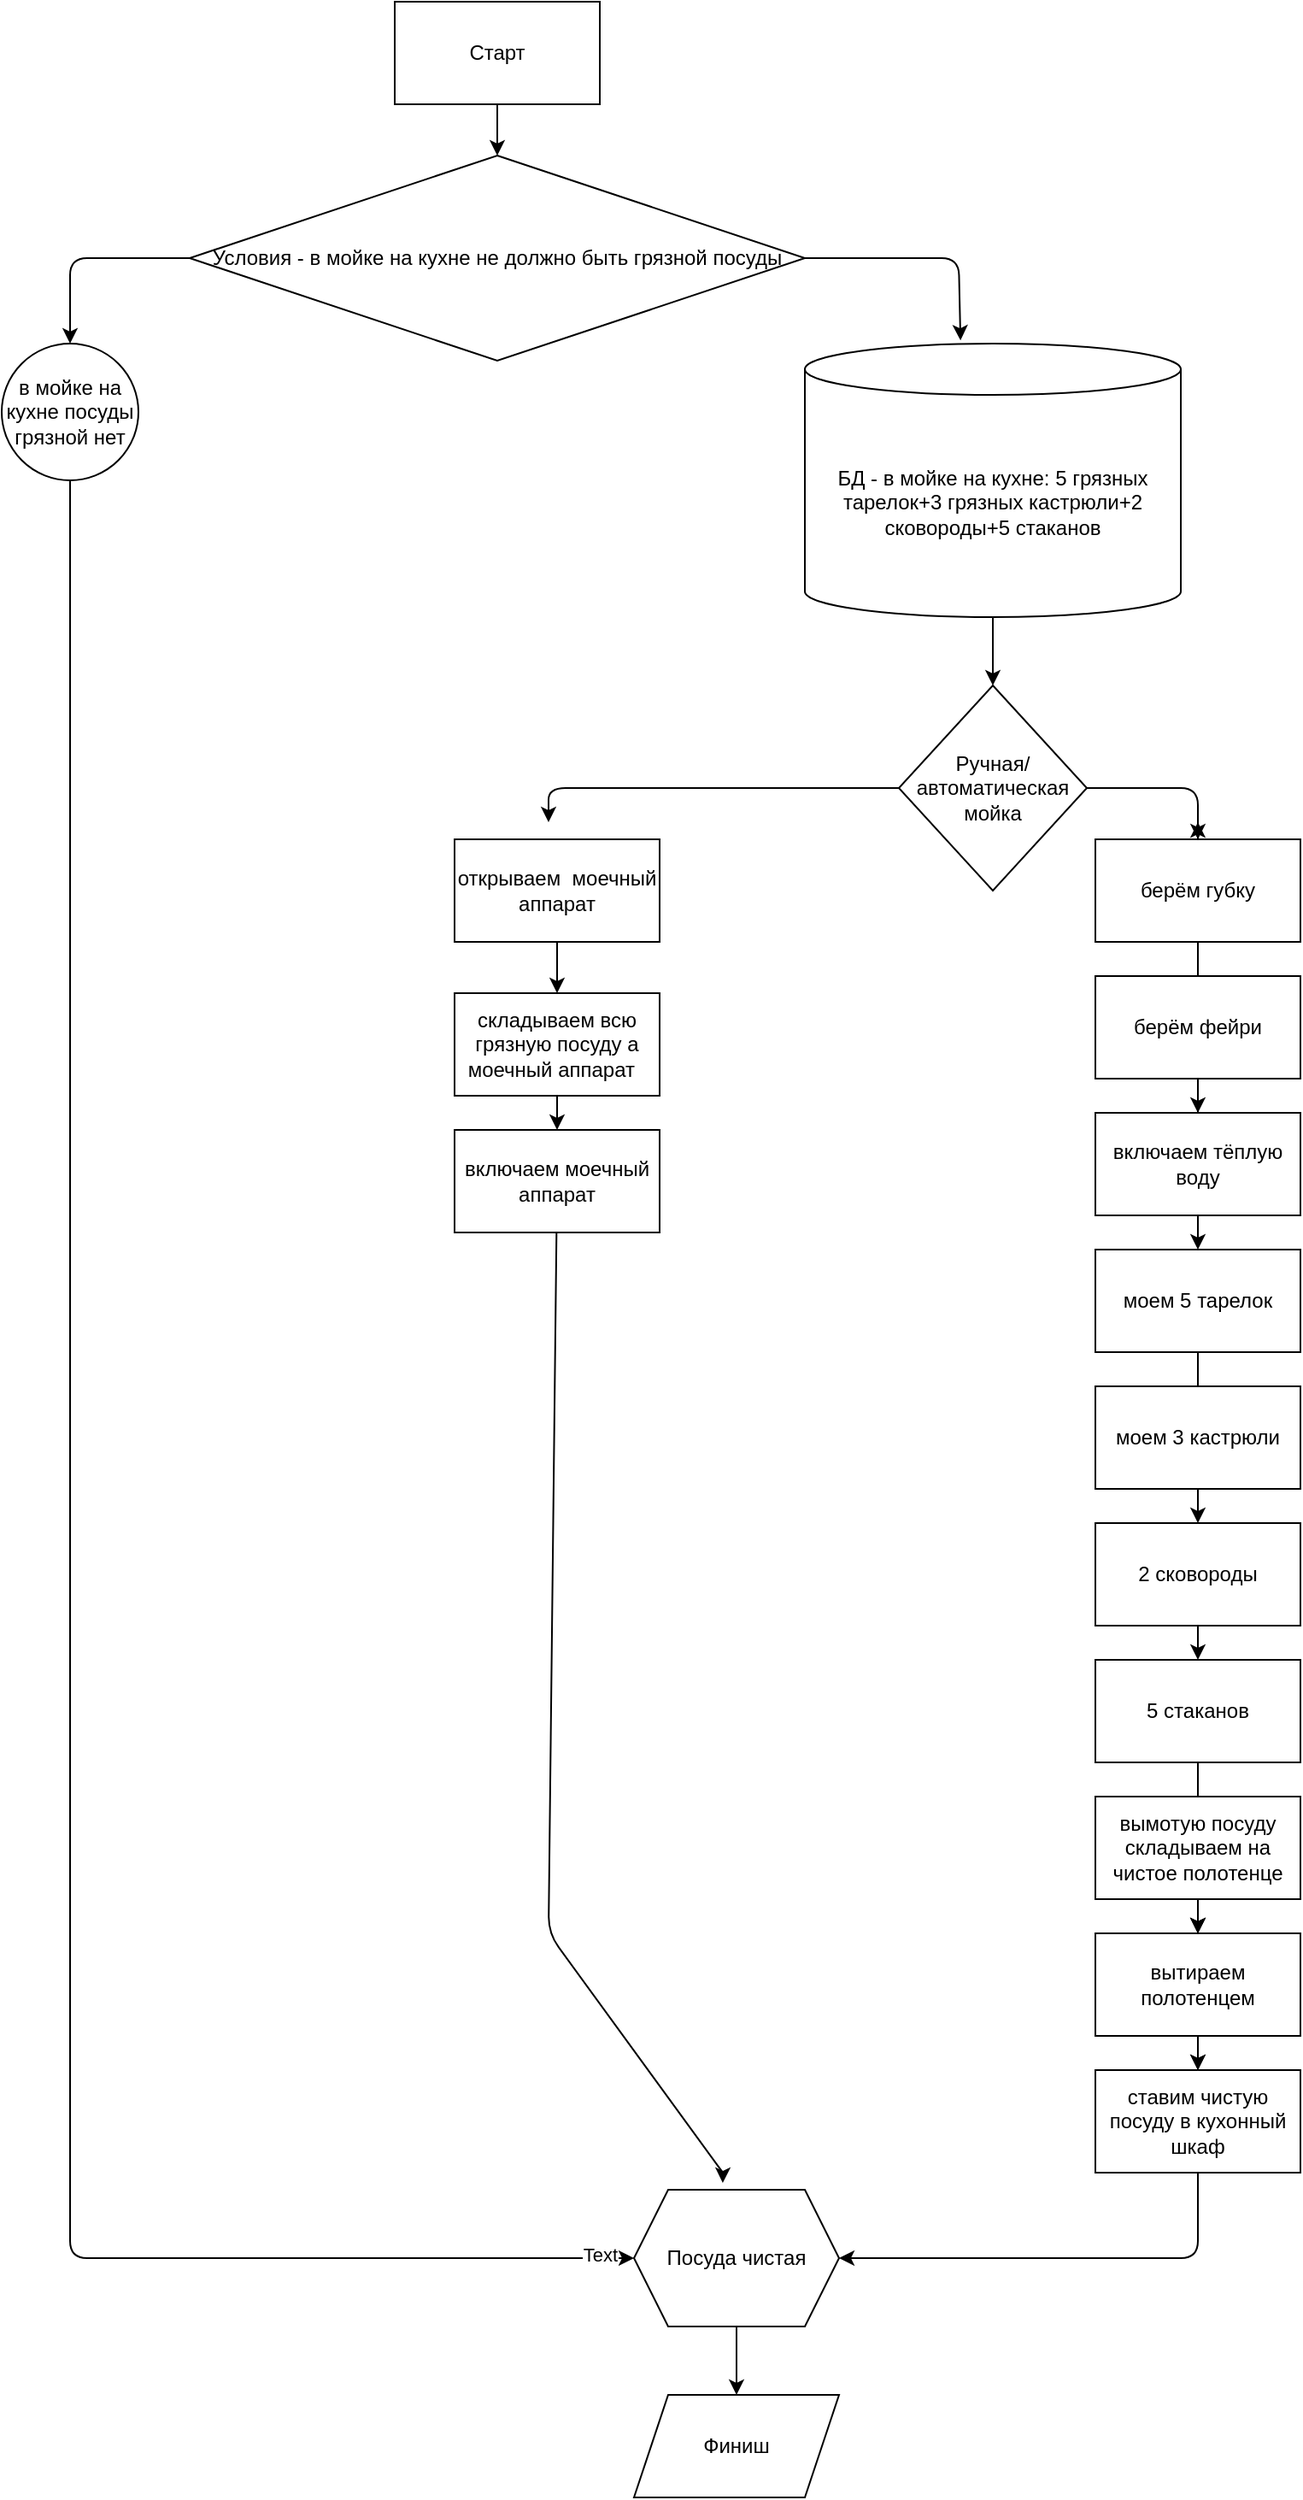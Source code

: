 <mxfile>
  <diagram id="DT4469Z3_HVGLZOXTStl" name="Page-1">
    <mxGraphModel dx="845" dy="727" grid="1" gridSize="10" guides="1" tooltips="1" connect="1" arrows="1" fold="1" page="1" pageScale="1" pageWidth="850" pageHeight="1100" math="0" shadow="0">
      <root>
        <mxCell id="0" />
        <mxCell id="1" parent="0" />
        <mxCell id="19" value="" style="edgeStyle=none;html=1;" edge="1" parent="1" source="2" target="3">
          <mxGeometry relative="1" as="geometry" />
        </mxCell>
        <mxCell id="2" value="Старт" style="rounded=0;whiteSpace=wrap;html=1;" vertex="1" parent="1">
          <mxGeometry x="270" y="40" width="120" height="60" as="geometry" />
        </mxCell>
        <mxCell id="21" style="edgeStyle=none;html=1;entryX=0.414;entryY=-0.012;entryDx=0;entryDy=0;entryPerimeter=0;" edge="1" parent="1" source="3" target="4">
          <mxGeometry relative="1" as="geometry">
            <mxPoint x="600" y="190" as="targetPoint" />
            <Array as="points">
              <mxPoint x="510" y="190" />
              <mxPoint x="600" y="190" />
            </Array>
          </mxGeometry>
        </mxCell>
        <mxCell id="22" style="edgeStyle=none;html=1;entryX=0.5;entryY=0;entryDx=0;entryDy=0;exitX=0;exitY=0.5;exitDx=0;exitDy=0;" edge="1" parent="1" source="3" target="5">
          <mxGeometry relative="1" as="geometry">
            <Array as="points">
              <mxPoint x="80" y="190" />
            </Array>
          </mxGeometry>
        </mxCell>
        <mxCell id="3" value="Условия - в мойке на кухне не должно быть грязной посуды" style="rhombus;whiteSpace=wrap;html=1;" vertex="1" parent="1">
          <mxGeometry x="150" y="130" width="360" height="120" as="geometry" />
        </mxCell>
        <mxCell id="27" style="edgeStyle=none;html=1;" edge="1" parent="1" source="4">
          <mxGeometry relative="1" as="geometry">
            <mxPoint x="620" y="440" as="targetPoint" />
          </mxGeometry>
        </mxCell>
        <mxCell id="4" value="БД - в мойке на кухне: 5 грязных тарелок+3 грязных кастрюли+2 сковороды+5 стаканов" style="shape=cylinder3;whiteSpace=wrap;html=1;boundedLbl=1;backgroundOutline=1;size=15;" vertex="1" parent="1">
          <mxGeometry x="510" y="240" width="220" height="160" as="geometry" />
        </mxCell>
        <mxCell id="23" style="edgeStyle=none;html=1;entryX=0;entryY=0.5;entryDx=0;entryDy=0;" edge="1" parent="1" source="5" target="17">
          <mxGeometry relative="1" as="geometry">
            <mxPoint x="400" y="1360" as="targetPoint" />
            <Array as="points">
              <mxPoint x="80" y="1360" />
            </Array>
          </mxGeometry>
        </mxCell>
        <mxCell id="24" value="Text" style="edgeLabel;html=1;align=center;verticalAlign=middle;resizable=0;points=[];" vertex="1" connectable="0" parent="23">
          <mxGeometry x="0.971" y="2" relative="1" as="geometry">
            <mxPoint as="offset" />
          </mxGeometry>
        </mxCell>
        <mxCell id="5" value="в мойке на кухне посуды грязной нет" style="ellipse;whiteSpace=wrap;html=1;aspect=fixed;" vertex="1" parent="1">
          <mxGeometry x="40" y="240" width="80" height="80" as="geometry" />
        </mxCell>
        <mxCell id="28" style="edgeStyle=none;html=1;" edge="1" parent="1" source="6">
          <mxGeometry relative="1" as="geometry">
            <mxPoint x="740" y="530" as="targetPoint" />
            <Array as="points">
              <mxPoint x="740" y="500" />
            </Array>
          </mxGeometry>
        </mxCell>
        <mxCell id="43" style="edgeStyle=none;html=1;" edge="1" parent="1" source="6">
          <mxGeometry relative="1" as="geometry">
            <mxPoint x="360" y="520" as="targetPoint" />
            <Array as="points">
              <mxPoint x="360" y="500" />
            </Array>
          </mxGeometry>
        </mxCell>
        <mxCell id="6" value="Ручная/автоматическая мойка" style="rhombus;whiteSpace=wrap;html=1;" vertex="1" parent="1">
          <mxGeometry x="565" y="440" width="110" height="120" as="geometry" />
        </mxCell>
        <mxCell id="29" style="edgeStyle=none;html=1;" edge="1" parent="1" source="7">
          <mxGeometry relative="1" as="geometry">
            <mxPoint x="740" y="520" as="targetPoint" />
          </mxGeometry>
        </mxCell>
        <mxCell id="31" value="" style="edgeStyle=none;html=1;" edge="1" parent="1" source="7" target="9">
          <mxGeometry relative="1" as="geometry" />
        </mxCell>
        <mxCell id="7" value="берём губку" style="rounded=0;whiteSpace=wrap;html=1;" vertex="1" parent="1">
          <mxGeometry x="680" y="530" width="120" height="60" as="geometry" />
        </mxCell>
        <mxCell id="32" value="" style="edgeStyle=none;html=1;" edge="1" parent="1" source="8" target="10">
          <mxGeometry relative="1" as="geometry" />
        </mxCell>
        <mxCell id="8" value="берём фейри" style="rounded=0;whiteSpace=wrap;html=1;" vertex="1" parent="1">
          <mxGeometry x="680" y="610" width="120" height="60" as="geometry" />
        </mxCell>
        <mxCell id="9" value="включаем тёплую воду" style="rounded=0;whiteSpace=wrap;html=1;" vertex="1" parent="1">
          <mxGeometry x="680" y="690" width="120" height="60" as="geometry" />
        </mxCell>
        <mxCell id="33" value="" style="edgeStyle=none;html=1;" edge="1" parent="1" source="10" target="12">
          <mxGeometry relative="1" as="geometry" />
        </mxCell>
        <mxCell id="10" value="моем 5 тарелок" style="rounded=0;whiteSpace=wrap;html=1;" vertex="1" parent="1">
          <mxGeometry x="680" y="770" width="120" height="60" as="geometry" />
        </mxCell>
        <mxCell id="11" value="моем 3 кастрюли" style="rounded=0;whiteSpace=wrap;html=1;" vertex="1" parent="1">
          <mxGeometry x="680" y="850" width="120" height="60" as="geometry" />
        </mxCell>
        <mxCell id="36" style="edgeStyle=none;html=1;entryX=0.5;entryY=0;entryDx=0;entryDy=0;" edge="1" parent="1" source="12" target="13">
          <mxGeometry relative="1" as="geometry" />
        </mxCell>
        <mxCell id="12" value="2 сковороды" style="rounded=0;whiteSpace=wrap;html=1;" vertex="1" parent="1">
          <mxGeometry x="680" y="930" width="120" height="60" as="geometry" />
        </mxCell>
        <mxCell id="38" value="" style="edgeStyle=none;html=1;" edge="1" parent="1" source="13" target="15">
          <mxGeometry relative="1" as="geometry" />
        </mxCell>
        <mxCell id="39" value="" style="edgeStyle=none;html=1;" edge="1" parent="1" source="13" target="15">
          <mxGeometry relative="1" as="geometry" />
        </mxCell>
        <mxCell id="13" value="5 стаканов" style="rounded=0;whiteSpace=wrap;html=1;" vertex="1" parent="1">
          <mxGeometry x="680" y="1010" width="120" height="60" as="geometry" />
        </mxCell>
        <mxCell id="35" value="" style="edgeStyle=none;html=1;" edge="1" parent="1" source="15" target="16">
          <mxGeometry relative="1" as="geometry" />
        </mxCell>
        <mxCell id="14" value="вымотую посуду складываем на чистое полотенце" style="rounded=0;whiteSpace=wrap;html=1;" vertex="1" parent="1">
          <mxGeometry x="680" y="1090" width="120" height="60" as="geometry" />
        </mxCell>
        <mxCell id="34" value="" style="edgeStyle=none;html=1;" edge="1" parent="1" source="15" target="16">
          <mxGeometry relative="1" as="geometry" />
        </mxCell>
        <mxCell id="26" style="edgeStyle=none;html=1;entryX=1;entryY=0.5;entryDx=0;entryDy=0;" edge="1" parent="1" source="16" target="17">
          <mxGeometry relative="1" as="geometry">
            <mxPoint x="740" y="1370" as="targetPoint" />
            <Array as="points">
              <mxPoint x="740" y="1360" />
            </Array>
          </mxGeometry>
        </mxCell>
        <mxCell id="16" value="ставим чистую посуду в кухонный шкаф" style="rounded=0;whiteSpace=wrap;html=1;" vertex="1" parent="1">
          <mxGeometry x="680" y="1250" width="120" height="60" as="geometry" />
        </mxCell>
        <mxCell id="25" style="edgeStyle=none;html=1;entryX=0.5;entryY=0;entryDx=0;entryDy=0;" edge="1" parent="1" source="17" target="18">
          <mxGeometry relative="1" as="geometry" />
        </mxCell>
        <mxCell id="17" value="Посуда чистая" style="shape=hexagon;perimeter=hexagonPerimeter2;whiteSpace=wrap;html=1;fixedSize=1;" vertex="1" parent="1">
          <mxGeometry x="410" y="1320" width="120" height="80" as="geometry" />
        </mxCell>
        <mxCell id="18" value="Финиш" style="shape=parallelogram;perimeter=parallelogramPerimeter;whiteSpace=wrap;html=1;fixedSize=1;" vertex="1" parent="1">
          <mxGeometry x="410" y="1440" width="120" height="60" as="geometry" />
        </mxCell>
        <mxCell id="37" value="" style="edgeStyle=none;html=1;" edge="1" parent="1" source="14" target="15">
          <mxGeometry relative="1" as="geometry">
            <mxPoint x="740" y="1140" as="sourcePoint" />
            <mxPoint x="740" y="1240" as="targetPoint" />
          </mxGeometry>
        </mxCell>
        <mxCell id="15" value="вытираем&lt;div&gt;полотенцем&lt;/div&gt;" style="rounded=0;whiteSpace=wrap;html=1;" vertex="1" parent="1">
          <mxGeometry x="680" y="1170" width="120" height="60" as="geometry" />
        </mxCell>
        <mxCell id="44" value="" style="edgeStyle=none;html=1;" edge="1" parent="1" source="40" target="41">
          <mxGeometry relative="1" as="geometry" />
        </mxCell>
        <mxCell id="40" value="открываем&amp;nbsp; моечный аппарат" style="rounded=0;whiteSpace=wrap;html=1;" vertex="1" parent="1">
          <mxGeometry x="305" y="530" width="120" height="60" as="geometry" />
        </mxCell>
        <mxCell id="46" value="" style="edgeStyle=none;html=1;" edge="1" parent="1" source="41" target="45">
          <mxGeometry relative="1" as="geometry" />
        </mxCell>
        <mxCell id="41" value="складываем всю грязную посуду а моечный аппарат&amp;nbsp;&amp;nbsp;" style="rounded=0;whiteSpace=wrap;html=1;" vertex="1" parent="1">
          <mxGeometry x="305" y="620" width="120" height="60" as="geometry" />
        </mxCell>
        <mxCell id="47" style="edgeStyle=none;html=1;entryX=0.433;entryY=-0.05;entryDx=0;entryDy=0;entryPerimeter=0;" edge="1" parent="1" source="45" target="17">
          <mxGeometry relative="1" as="geometry">
            <mxPoint x="360" y="1282" as="targetPoint" />
            <Array as="points">
              <mxPoint x="360" y="1170" />
              <mxPoint x="462" y="1310" />
            </Array>
          </mxGeometry>
        </mxCell>
        <mxCell id="45" value="включаем моечный аппарат" style="rounded=0;whiteSpace=wrap;html=1;" vertex="1" parent="1">
          <mxGeometry x="305" y="700" width="120" height="60" as="geometry" />
        </mxCell>
      </root>
    </mxGraphModel>
  </diagram>
</mxfile>

